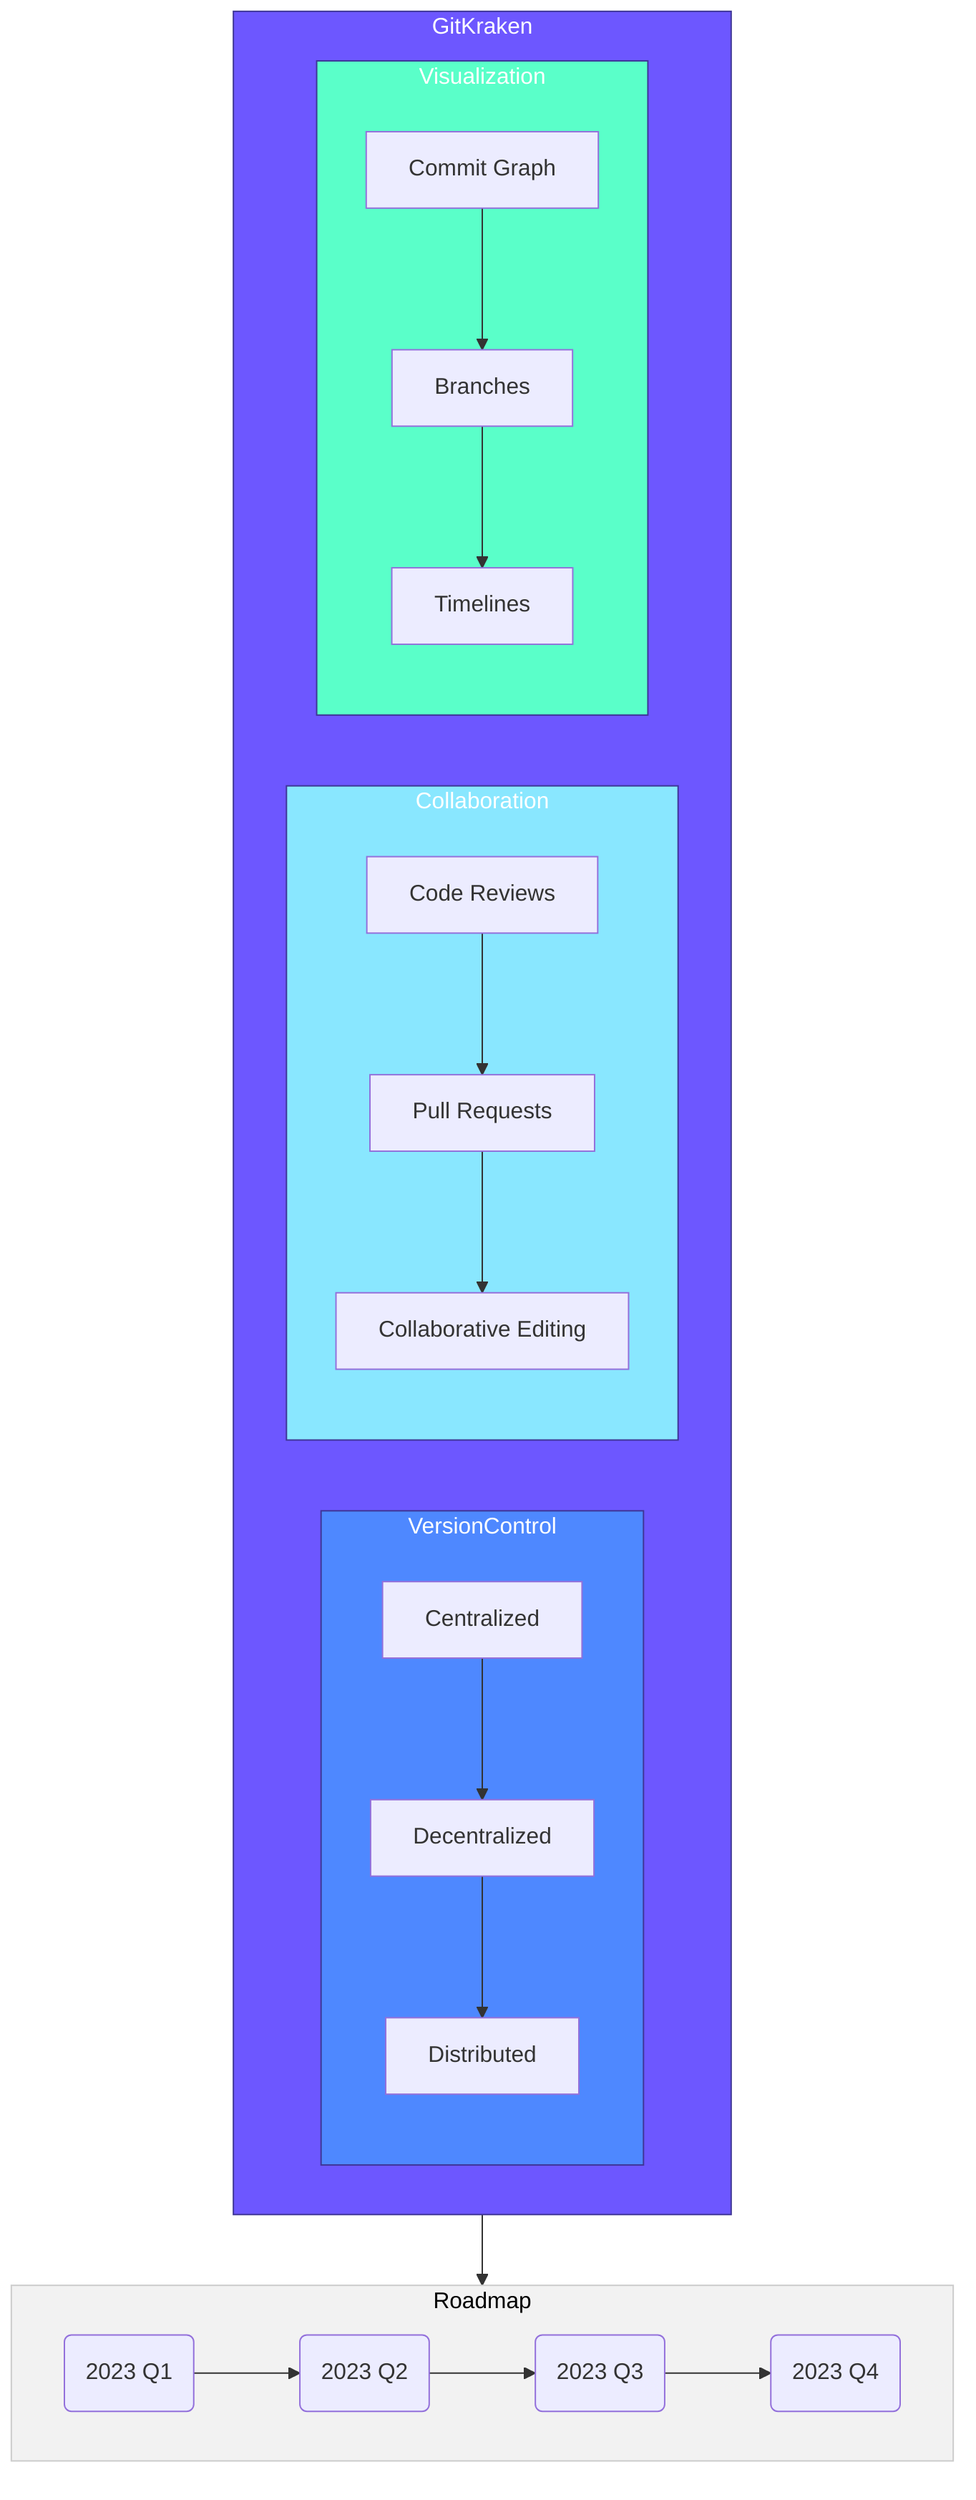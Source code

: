 graph TB

  subgraph GitKraken
    style GitKraken fill:#6D57FF,stroke:#3F3697,color:#FFFFFF;

    subgraph VersionControl
      style VersionControl fill:#4E88FF,stroke:#3F3697,color:#FFFFFF;
      VC1[Centralized] --> VC2[Decentralized]
      VC2 --> VC3[Distributed]
    end

    subgraph Collaboration
      style Collaboration fill:#89E7FF,stroke:#3F3697,color:#FFFFFF;
      C1[Code Reviews] --> C2[Pull Requests]
      C2 --> C3[Collaborative Editing]
    end

    subgraph Visualization
      style Visualization fill:#5AFFC9,stroke:#3F3697,color:#FFFFFF;
      V1[Commit Graph] --> V2[Branches]
      V2 --> V3[Timelines]
    end
  end

  subgraph Roadmap
    style Roadmap fill:#F2F2F2,stroke:#CCCCCC,color:#000000;
    R1(2023 Q1) --> R2(2023 Q2)
    R2 --> R3(2023 Q3)
    R3 --> R4(2023 Q4)
  end

  GitKraken --> Roadmap